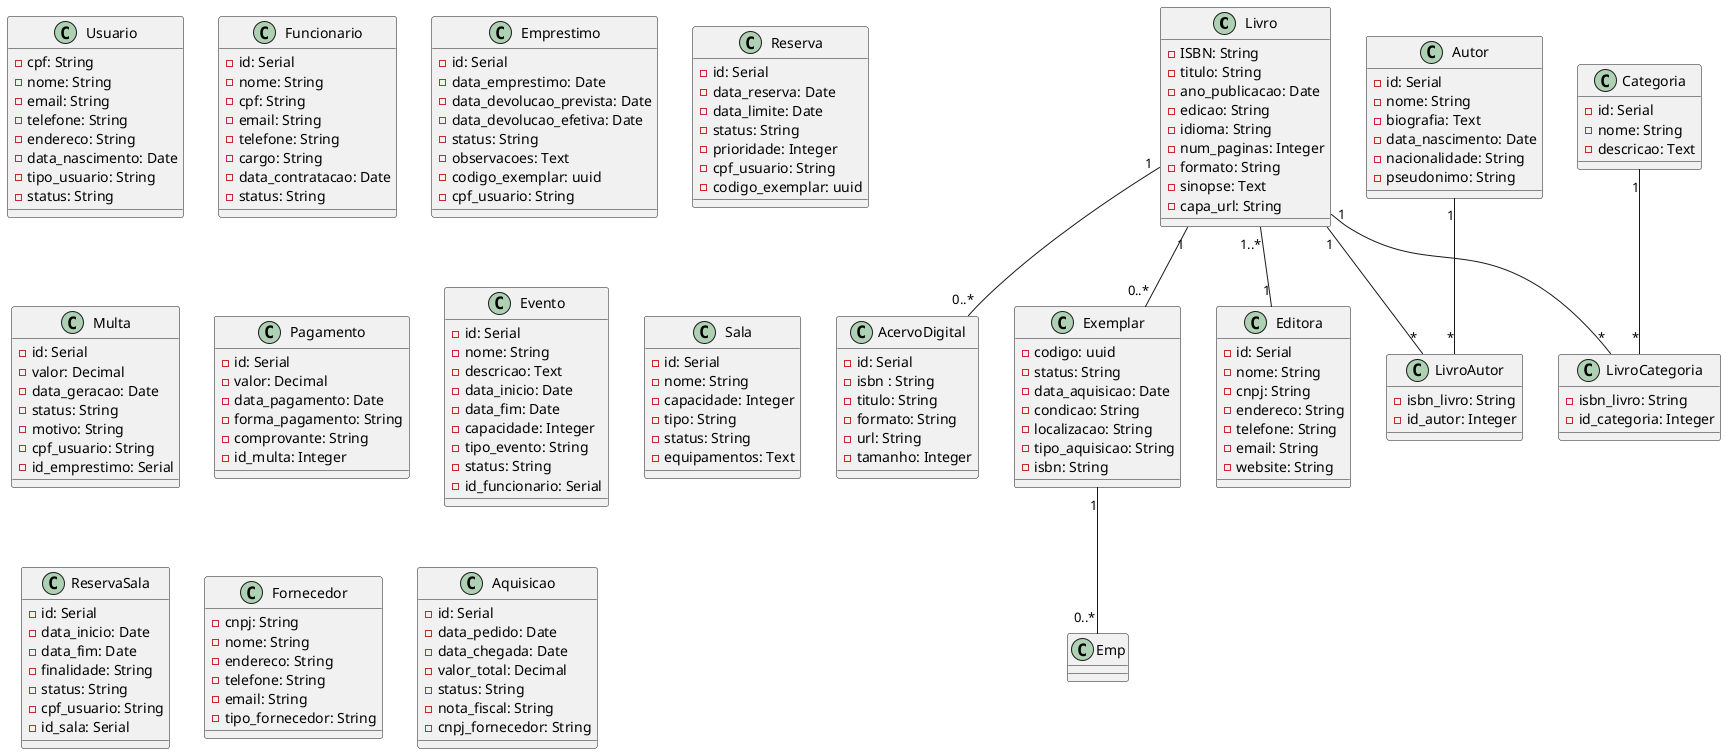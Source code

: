 @startuml Biblioteca

class Livro {
    -ISBN: String
    -titulo: String
    -ano_publicacao: Date
    -edicao: String
    -idioma: String
    -num_paginas: Integer
    -formato: String
    -sinopse: Text
    -capa_url: String
}

class AcervoDigital {
    -id: Serial
    -isbn : String
    -titulo: String
    -formato: String
    -url: String
    -tamanho: Integer
}

class Exemplar {
    -codigo: uuid
    -status: String
    -data_aquisicao: Date
    -condicao: String
    -localizacao: String
    -tipo_aquisicao: String
    -isbn: String
}

class Autor {
    -id: Serial
    -nome: String
    -biografia: Text
    -data_nascimento: Date
    -nacionalidade: String
    -pseudonimo: String
}

class Editora {
    -id: Serial
    -nome: String
    -cnpj: String
    -endereco: String
    -telefone: String
    -email: String
    -website: String
}

class Categoria {
    -id: Serial
    -nome: String
    -descricao: Text
}

class Usuario {
    -cpf: String
    -nome: String
    -email: String
    -telefone: String
    -endereco: String
    -data_nascimento: Date
    -tipo_usuario: String
    -status: String
}

class Funcionario {
    -id: Serial
    -nome: String
    -cpf: String
    -email: String
    -telefone: String
    -cargo: String
    -data_contratacao: Date
    -status: String
}

class Emprestimo {
    -id: Serial
    -data_emprestimo: Date
    -data_devolucao_prevista: Date
    -data_devolucao_efetiva: Date
    -status: String
    -observacoes: Text
    -codigo_exemplar: uuid
    -cpf_usuario: String
}

class Reserva {
    -id: Serial
    -data_reserva: Date
    -data_limite: Date
    -status: String
    -prioridade: Integer
    -cpf_usuario: String
    -codigo_exemplar: uuid
}

class Multa {
    -id: Serial
    -valor: Decimal
    -data_geracao: Date
    -status: String
    -motivo: String
    -cpf_usuario: String
    -id_emprestimo: Serial
}

class Pagamento {
    -id: Serial
    -valor: Decimal
    -data_pagamento: Date
    -forma_pagamento: String
    -comprovante: String
    -id_multa: Integer
}

class Evento {
    -id: Serial
    -nome: String
    -descricao: Text
    -data_inicio: Date
    -data_fim: Date
    -capacidade: Integer
    -tipo_evento: String
    -status: String
    -id_funcionario: Serial
}

class Sala {
    -id: Serial
    -nome: String
    -capacidade: Integer
    -tipo: String
    -status: String
    -equipamentos: Text
}

class ReservaSala {
    -id: Serial
    -data_inicio: Date
    -data_fim: Date
    -finalidade: String
    -status: String
    -cpf_usuario: String
    -id_sala: Serial
}

class Fornecedor {
    -cnpj: String
    -nome: String
    -endereco: String
    -telefone: String
    -email: String
    -tipo_fornecedor: String
}

class Aquisicao {
    -id: Serial
    -data_pedido: Date
    -data_chegada: Date
    -valor_total: Decimal
    -status: String
    -nota_fiscal: String
    -cnpj_fornecedor: String
}

class LivroAutor {
    -isbn_livro: String
    -id_autor: Integer
}

class LivroCategoria {
    -isbn_livro: String
    -id_categoria: Integer
}

Livro "1" -- "0..*" Exemplar
Livro "1" -- "0..*" AcervoDigital
Livro "1" -- "*" LivroAutor
Autor "1" -- "*" LivroAutor
Livro "1..*" -- "1" Editora
Livro "1" -- "*" LivroCategoria
Categoria "1" -- "*" LivroCategoria
Exemplar "1" -- "0..*" Emp


@enduml